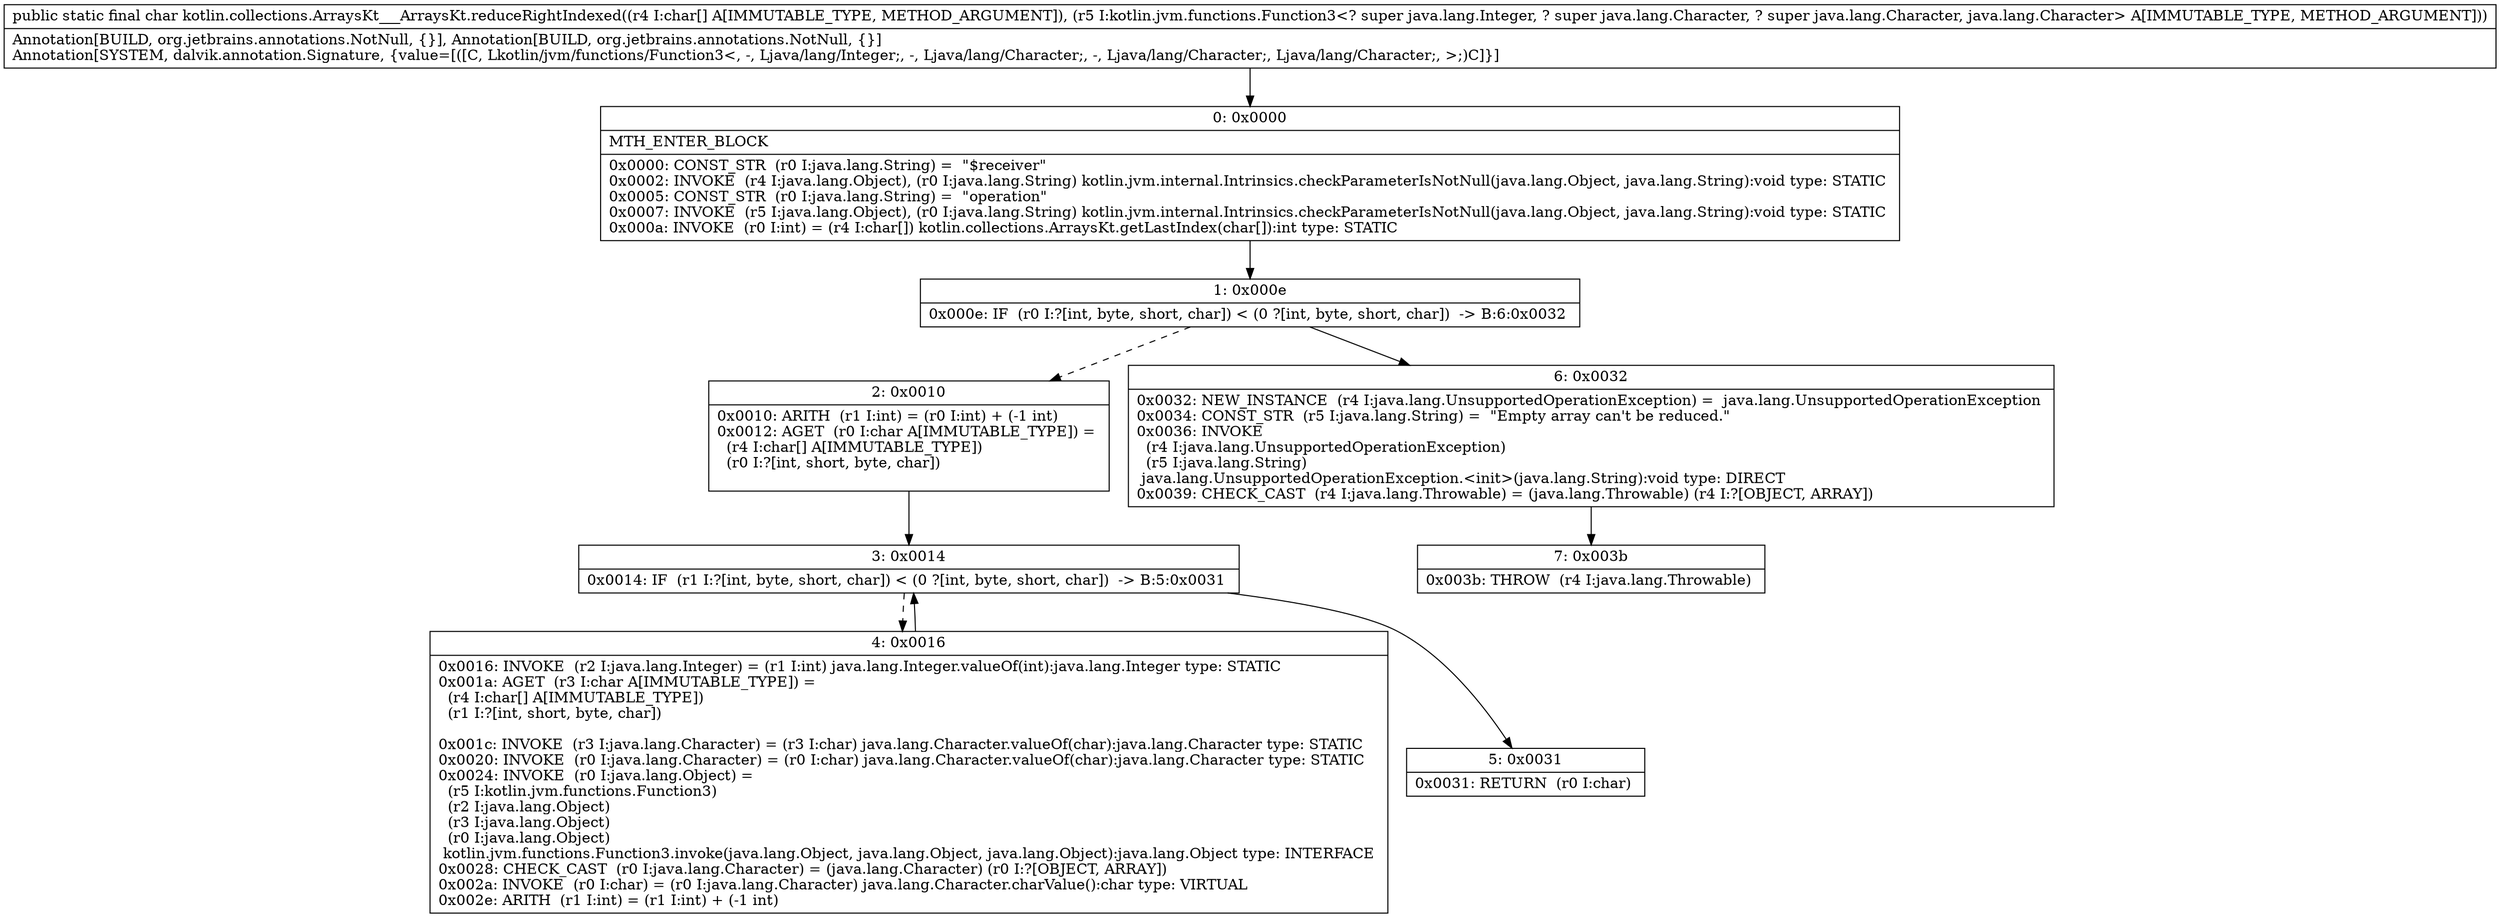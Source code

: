 digraph "CFG forkotlin.collections.ArraysKt___ArraysKt.reduceRightIndexed([CLkotlin\/jvm\/functions\/Function3;)C" {
Node_0 [shape=record,label="{0\:\ 0x0000|MTH_ENTER_BLOCK\l|0x0000: CONST_STR  (r0 I:java.lang.String) =  \"$receiver\" \l0x0002: INVOKE  (r4 I:java.lang.Object), (r0 I:java.lang.String) kotlin.jvm.internal.Intrinsics.checkParameterIsNotNull(java.lang.Object, java.lang.String):void type: STATIC \l0x0005: CONST_STR  (r0 I:java.lang.String) =  \"operation\" \l0x0007: INVOKE  (r5 I:java.lang.Object), (r0 I:java.lang.String) kotlin.jvm.internal.Intrinsics.checkParameterIsNotNull(java.lang.Object, java.lang.String):void type: STATIC \l0x000a: INVOKE  (r0 I:int) = (r4 I:char[]) kotlin.collections.ArraysKt.getLastIndex(char[]):int type: STATIC \l}"];
Node_1 [shape=record,label="{1\:\ 0x000e|0x000e: IF  (r0 I:?[int, byte, short, char]) \< (0 ?[int, byte, short, char])  \-\> B:6:0x0032 \l}"];
Node_2 [shape=record,label="{2\:\ 0x0010|0x0010: ARITH  (r1 I:int) = (r0 I:int) + (\-1 int) \l0x0012: AGET  (r0 I:char A[IMMUTABLE_TYPE]) = \l  (r4 I:char[] A[IMMUTABLE_TYPE])\l  (r0 I:?[int, short, byte, char])\l \l}"];
Node_3 [shape=record,label="{3\:\ 0x0014|0x0014: IF  (r1 I:?[int, byte, short, char]) \< (0 ?[int, byte, short, char])  \-\> B:5:0x0031 \l}"];
Node_4 [shape=record,label="{4\:\ 0x0016|0x0016: INVOKE  (r2 I:java.lang.Integer) = (r1 I:int) java.lang.Integer.valueOf(int):java.lang.Integer type: STATIC \l0x001a: AGET  (r3 I:char A[IMMUTABLE_TYPE]) = \l  (r4 I:char[] A[IMMUTABLE_TYPE])\l  (r1 I:?[int, short, byte, char])\l \l0x001c: INVOKE  (r3 I:java.lang.Character) = (r3 I:char) java.lang.Character.valueOf(char):java.lang.Character type: STATIC \l0x0020: INVOKE  (r0 I:java.lang.Character) = (r0 I:char) java.lang.Character.valueOf(char):java.lang.Character type: STATIC \l0x0024: INVOKE  (r0 I:java.lang.Object) = \l  (r5 I:kotlin.jvm.functions.Function3)\l  (r2 I:java.lang.Object)\l  (r3 I:java.lang.Object)\l  (r0 I:java.lang.Object)\l kotlin.jvm.functions.Function3.invoke(java.lang.Object, java.lang.Object, java.lang.Object):java.lang.Object type: INTERFACE \l0x0028: CHECK_CAST  (r0 I:java.lang.Character) = (java.lang.Character) (r0 I:?[OBJECT, ARRAY]) \l0x002a: INVOKE  (r0 I:char) = (r0 I:java.lang.Character) java.lang.Character.charValue():char type: VIRTUAL \l0x002e: ARITH  (r1 I:int) = (r1 I:int) + (\-1 int) \l}"];
Node_5 [shape=record,label="{5\:\ 0x0031|0x0031: RETURN  (r0 I:char) \l}"];
Node_6 [shape=record,label="{6\:\ 0x0032|0x0032: NEW_INSTANCE  (r4 I:java.lang.UnsupportedOperationException) =  java.lang.UnsupportedOperationException \l0x0034: CONST_STR  (r5 I:java.lang.String) =  \"Empty array can't be reduced.\" \l0x0036: INVOKE  \l  (r4 I:java.lang.UnsupportedOperationException)\l  (r5 I:java.lang.String)\l java.lang.UnsupportedOperationException.\<init\>(java.lang.String):void type: DIRECT \l0x0039: CHECK_CAST  (r4 I:java.lang.Throwable) = (java.lang.Throwable) (r4 I:?[OBJECT, ARRAY]) \l}"];
Node_7 [shape=record,label="{7\:\ 0x003b|0x003b: THROW  (r4 I:java.lang.Throwable) \l}"];
MethodNode[shape=record,label="{public static final char kotlin.collections.ArraysKt___ArraysKt.reduceRightIndexed((r4 I:char[] A[IMMUTABLE_TYPE, METHOD_ARGUMENT]), (r5 I:kotlin.jvm.functions.Function3\<? super java.lang.Integer, ? super java.lang.Character, ? super java.lang.Character, java.lang.Character\> A[IMMUTABLE_TYPE, METHOD_ARGUMENT]))  | Annotation[BUILD, org.jetbrains.annotations.NotNull, \{\}], Annotation[BUILD, org.jetbrains.annotations.NotNull, \{\}]\lAnnotation[SYSTEM, dalvik.annotation.Signature, \{value=[([C, Lkotlin\/jvm\/functions\/Function3\<, \-, Ljava\/lang\/Integer;, \-, Ljava\/lang\/Character;, \-, Ljava\/lang\/Character;, Ljava\/lang\/Character;, \>;)C]\}]\l}"];
MethodNode -> Node_0;
Node_0 -> Node_1;
Node_1 -> Node_2[style=dashed];
Node_1 -> Node_6;
Node_2 -> Node_3;
Node_3 -> Node_4[style=dashed];
Node_3 -> Node_5;
Node_4 -> Node_3;
Node_6 -> Node_7;
}

